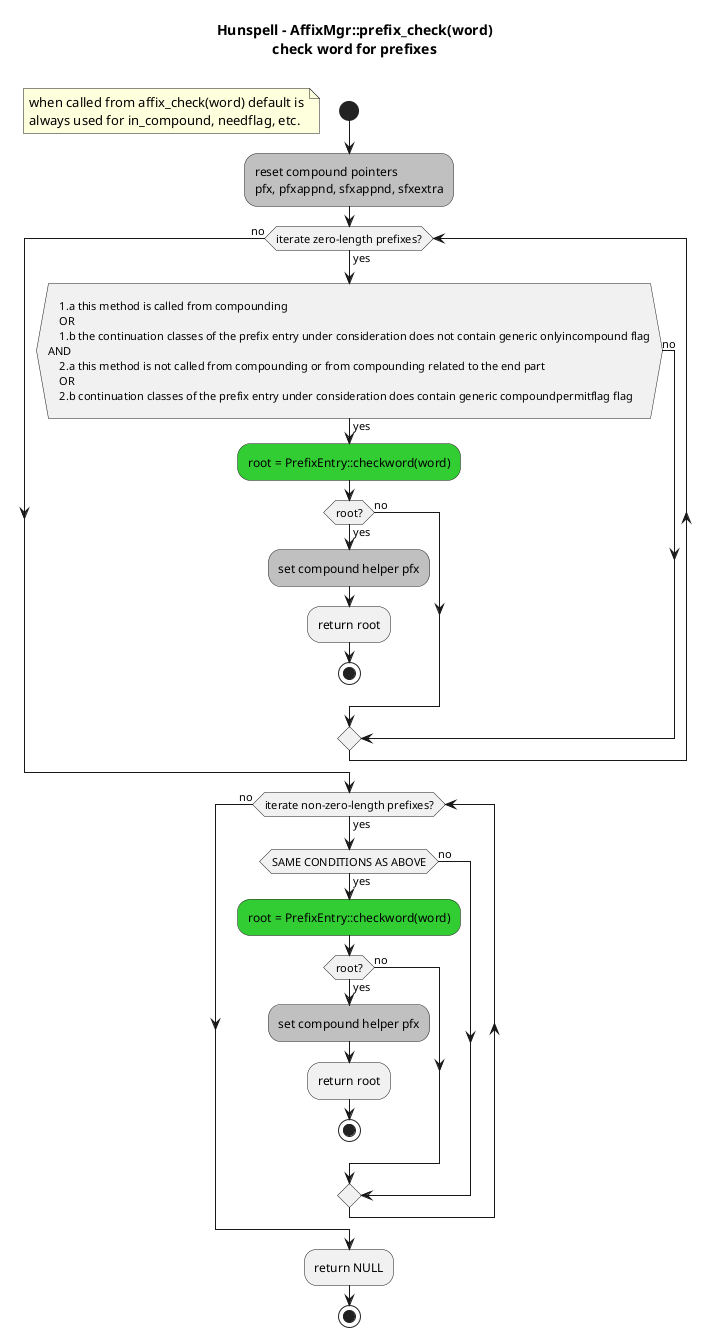 @startuml
skinparam backgroundcolor White|White

title Hunspell - AffixMgr::prefix_check(word)\ncheck word for prefixes\n

start
floating note: when called from affix_check(word) default is\nalways used for in_compound, needflag, etc.

#silver:reset compound pointers\npfx, pfxappnd, sfxappnd, sfxextra;
while (iterate zero-length prefixes?) is (yes)
	if (
    1.a this method is called from compounding
    OR
    1.b the continuation classes of the prefix entry under consideration does not contain generic onlyincompound flag
AND
    2.a this method is not called from compounding or from compounding related to the end part
    OR
    2.b continuation classes of the prefix entry under consideration does contain generic compoundpermitflag flag
	) then (yes)
		#limegreen:root = PrefixEntry::checkword(word);
		if (root?) then (yes)
			#silver:set compound helper pfx;
			:return root;
			stop
		else (no)
		endif
	else (no)
	endif
endwhile (no)

while (iterate non-zero-length prefixes?) is (yes)
	if (SAME CONDITIONS AS ABOVE) then (yes)
		#limegreen:root = PrefixEntry::checkword(word);
		if (root?) then (yes)
			#silver:set compound helper pfx;
			:return root;
			stop
		else (no)
		endif
	else (no)
	endif
endwhile (no)

:return NULL;
stop

@enduml
